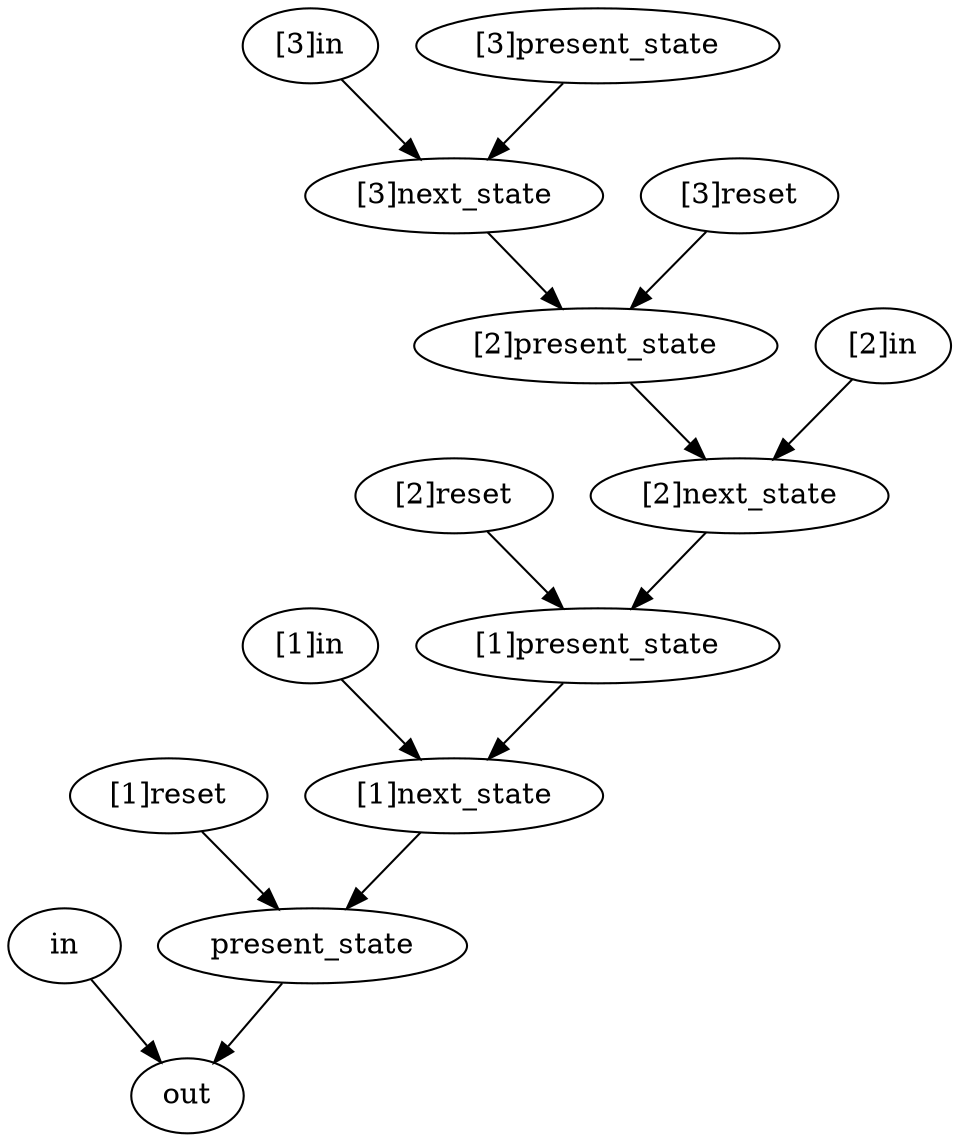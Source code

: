 strict digraph "" {
	"[2]next_state"	[complexity=15,
		importance=4.45509878313,
		rank=0.297006585542];
	"[1]present_state"	[complexity=13,
		importance=4.16286187119,
		rank=0.320220143938];
	"[2]next_state" -> "[1]present_state";
	"[2]reset"	[complexity=14,
		importance=8.44140108383,
		rank=0.602957220274];
	"[2]reset" -> "[1]present_state";
	"[3]in"	[complexity=25,
		importance=68.7777756816,
		rank=2.75111102726];
	"[3]next_state"	[complexity=23,
		importance=22.8873661134,
		rank=0.995102874495];
	"[3]in" -> "[3]next_state";
	"[2]present_state"	[complexity=21,
		importance=22.5951292014,
		rank=1.0759585334];
	"[2]present_state" -> "[2]next_state";
	"[1]next_state"	[complexity=7,
		importance=0.768645317085,
		rank=0.109806473869];
	present_state	[complexity=5,
		importance=0.47640840514,
		rank=0.095281681028];
	"[1]next_state" -> present_state;
	"[3]present_state"	[complexity=29,
		importance=114.756465853,
		rank=3.95711951216];
	"[3]present_state" -> "[3]next_state";
	"[1]present_state" -> "[1]next_state";
	"[1]in"	[complexity=9,
		importance=2.42161329271,
		rank=0.269068143635];
	"[1]in" -> "[1]next_state";
	"[3]next_state" -> "[2]present_state";
	"[2]in"	[complexity=17,
		importance=13.4809736909,
		rank=0.792998452403];
	"[2]in" -> "[2]next_state";
	out	[complexity=0,
		importance=0.156773119378,
		rank=0.0];
	present_state -> out;
	in	[complexity=5,
		importance=0.272450460835,
		rank=0.054490092167];
	in -> out;
	"[1]reset"	[complexity=6,
		importance=1.06849415174,
		rank=0.178082358623];
	"[1]reset" -> present_state;
	"[3]reset"	[complexity=22,
		importance=45.3059357443,
		rank=2.05936071565];
	"[3]reset" -> "[2]present_state";
}
